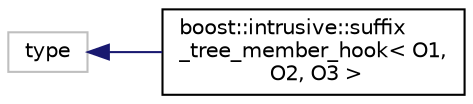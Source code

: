 digraph "Graphical Class Hierarchy"
{
  edge [fontname="Helvetica",fontsize="10",labelfontname="Helvetica",labelfontsize="10"];
  node [fontname="Helvetica",fontsize="10",shape=record];
  rankdir="LR";
  Node6 [label="type",height=0.2,width=0.4,color="grey75", fillcolor="white", style="filled"];
  Node6 -> Node0 [dir="back",color="midnightblue",fontsize="10",style="solid",fontname="Helvetica"];
  Node0 [label="boost::intrusive::suffix\l_tree_member_hook\< O1,\l O2, O3 \>",height=0.2,width=0.4,color="black", fillcolor="white", style="filled",URL="$classboost_1_1intrusive_1_1suffix__tree__member__hook.html"];
}
